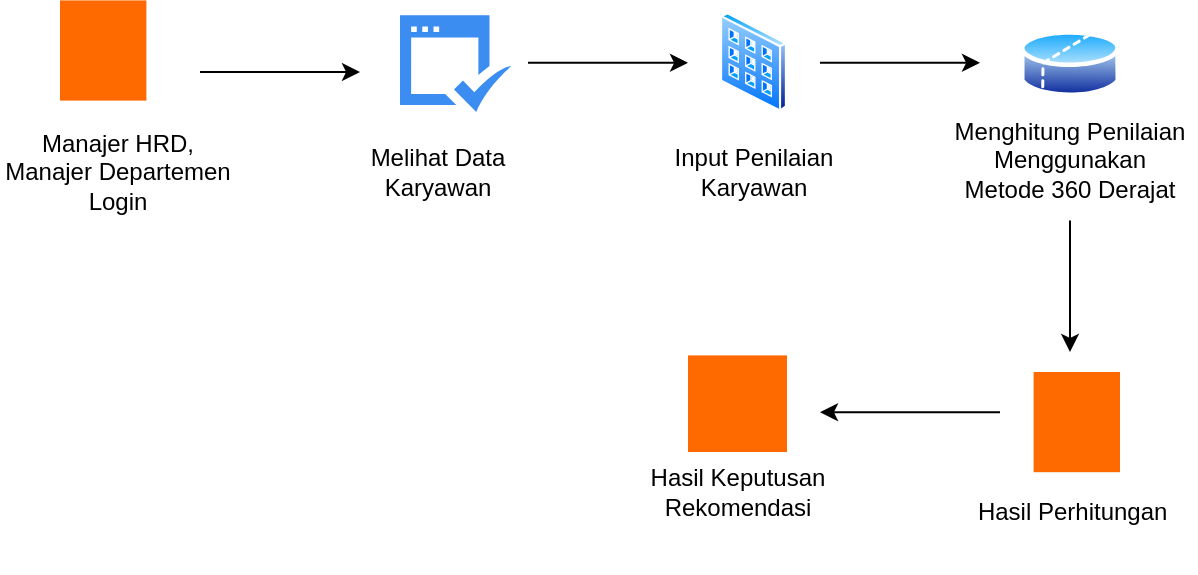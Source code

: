 <mxfile version="26.0.11" pages="3">
  <diagram name="Page-1" id="Uu1lJWFGdCu4FrrTtI8_">
    <mxGraphModel dx="866" dy="446" grid="1" gridSize="10" guides="1" tooltips="1" connect="1" arrows="1" fold="1" page="1" pageScale="1" pageWidth="2000" pageHeight="1200" math="0" shadow="0">
      <root>
        <mxCell id="0" />
        <mxCell id="1" parent="0" />
        <mxCell id="3cpxtdZbBjDz4STCKD8r-1" value="" style="points=[];aspect=fixed;html=1;align=center;shadow=0;dashed=0;fillColor=#FF6A00;strokeColor=none;shape=mxgraph.alibaba_cloud.user_feedback_02;" parent="1" vertex="1">
          <mxGeometry x="190" y="94.2" width="43.2" height="50.1" as="geometry" />
        </mxCell>
        <mxCell id="3cpxtdZbBjDz4STCKD8r-2" value="" style="image;aspect=fixed;perimeter=ellipsePerimeter;html=1;align=center;shadow=0;dashed=0;spacingTop=3;image=img/lib/active_directory/input_output_filter.svg;" parent="1" vertex="1">
          <mxGeometry x="520" y="100" width="33.5" height="50" as="geometry" />
        </mxCell>
        <mxCell id="3cpxtdZbBjDz4STCKD8r-3" value="" style="image;aspect=fixed;perimeter=ellipsePerimeter;html=1;align=center;shadow=0;dashed=0;spacingTop=3;image=img/lib/active_directory/database_partition_2.svg;" parent="1" vertex="1">
          <mxGeometry x="670" y="107.3" width="50" height="37" as="geometry" />
        </mxCell>
        <mxCell id="3cpxtdZbBjDz4STCKD8r-4" value="" style="sketch=0;html=1;aspect=fixed;strokeColor=none;shadow=0;fillColor=#3B8DF1;verticalAlign=top;labelPosition=center;verticalLabelPosition=bottom;shape=mxgraph.gcp2.check_available" parent="1" vertex="1">
          <mxGeometry x="360" y="101.6" width="55.64" height="48.4" as="geometry" />
        </mxCell>
        <mxCell id="3cpxtdZbBjDz4STCKD8r-5" value="&lt;font style=&quot;vertical-align: inherit;&quot;&gt;&lt;font style=&quot;vertical-align: inherit;&quot;&gt;&lt;font style=&quot;vertical-align: inherit;&quot;&gt;&lt;font style=&quot;vertical-align: inherit;&quot;&gt;Manajer HRD, Manajer Departemen Login&lt;/font&gt;&lt;/font&gt;&lt;/font&gt;&lt;/font&gt;" style="text;html=1;align=center;verticalAlign=middle;whiteSpace=wrap;rounded=0;" parent="1" vertex="1">
          <mxGeometry x="160" y="150" width="118.4" height="60" as="geometry" />
        </mxCell>
        <mxCell id="3cpxtdZbBjDz4STCKD8r-6" value="&lt;font style=&quot;vertical-align: inherit;&quot;&gt;&lt;font style=&quot;vertical-align: inherit;&quot;&gt;Melihat Data Karyawan&lt;/font&gt;&lt;/font&gt;" style="text;html=1;align=center;verticalAlign=middle;whiteSpace=wrap;rounded=0;" parent="1" vertex="1">
          <mxGeometry x="320" y="150" width="118.4" height="60" as="geometry" />
        </mxCell>
        <mxCell id="3cpxtdZbBjDz4STCKD8r-7" value="&lt;font style=&quot;vertical-align: inherit;&quot;&gt;&lt;font style=&quot;vertical-align: inherit;&quot;&gt;&lt;font style=&quot;vertical-align: inherit;&quot;&gt;&lt;font style=&quot;vertical-align: inherit;&quot;&gt;Input Penilaian Karyawan&lt;/font&gt;&lt;/font&gt;&lt;/font&gt;&lt;/font&gt;" style="text;html=1;align=center;verticalAlign=middle;whiteSpace=wrap;rounded=0;" parent="1" vertex="1">
          <mxGeometry x="477.55" y="150" width="118.4" height="60" as="geometry" />
        </mxCell>
        <mxCell id="3cpxtdZbBjDz4STCKD8r-8" value="&lt;font style=&quot;vertical-align: inherit;&quot;&gt;&lt;font style=&quot;vertical-align: inherit;&quot;&gt;&lt;font style=&quot;vertical-align: inherit;&quot;&gt;&lt;font style=&quot;vertical-align: inherit;&quot;&gt;Menghitung Penilaian Menggunakan Metode 360 Derajat&lt;/font&gt;&lt;/font&gt;&lt;/font&gt;&lt;/font&gt;" style="text;html=1;align=center;verticalAlign=middle;whiteSpace=wrap;rounded=0;" parent="1" vertex="1">
          <mxGeometry x="635.8" y="144.3" width="118.4" height="60" as="geometry" />
        </mxCell>
        <mxCell id="3cpxtdZbBjDz4STCKD8r-9" value="" style="points=[];aspect=fixed;html=1;align=center;shadow=0;dashed=0;fillColor=#FF6A00;strokeColor=none;shape=mxgraph.alibaba_cloud.holowatcher;" parent="1" vertex="1">
          <mxGeometry x="676.8" y="280" width="43.2" height="50.1" as="geometry" />
        </mxCell>
        <mxCell id="3cpxtdZbBjDz4STCKD8r-10" value="&lt;font style=&quot;vertical-align: inherit;&quot;&gt;&lt;font style=&quot;vertical-align: inherit;&quot;&gt;&lt;font style=&quot;vertical-align: inherit;&quot;&gt;&lt;font style=&quot;vertical-align: inherit;&quot;&gt;Hasil Perhitungan&amp;nbsp;&lt;/font&gt;&lt;/font&gt;&lt;/font&gt;&lt;/font&gt;" style="text;html=1;align=center;verticalAlign=middle;whiteSpace=wrap;rounded=0;" parent="1" vertex="1">
          <mxGeometry x="639.2" y="320" width="118.4" height="60" as="geometry" />
        </mxCell>
        <mxCell id="3cpxtdZbBjDz4STCKD8r-11" value="" style="points=[];aspect=fixed;html=1;align=center;shadow=0;dashed=0;fillColor=#FF6A00;strokeColor=none;shape=mxgraph.alibaba_cloud.re_recommendation_engine;" parent="1" vertex="1">
          <mxGeometry x="504" y="271.7" width="49.5" height="48.3" as="geometry" />
        </mxCell>
        <mxCell id="3cpxtdZbBjDz4STCKD8r-12" value="Hasil Keputusan Rekomendasi" style="text;html=1;align=center;verticalAlign=middle;whiteSpace=wrap;rounded=0;" parent="1" vertex="1">
          <mxGeometry x="469.55" y="310" width="118.4" height="60" as="geometry" />
        </mxCell>
        <mxCell id="3cpxtdZbBjDz4STCKD8r-13" value="" style="endArrow=classic;html=1;rounded=0;" parent="1" edge="1">
          <mxGeometry width="50" height="50" relative="1" as="geometry">
            <mxPoint x="260" y="130" as="sourcePoint" />
            <mxPoint x="340" y="130" as="targetPoint" />
          </mxGeometry>
        </mxCell>
        <mxCell id="3cpxtdZbBjDz4STCKD8r-14" value="" style="endArrow=classic;html=1;rounded=0;" parent="1" edge="1">
          <mxGeometry width="50" height="50" relative="1" as="geometry">
            <mxPoint x="424" y="125.42" as="sourcePoint" />
            <mxPoint x="504" y="125.42" as="targetPoint" />
          </mxGeometry>
        </mxCell>
        <mxCell id="3cpxtdZbBjDz4STCKD8r-15" value="" style="endArrow=classic;html=1;rounded=0;" parent="1" edge="1">
          <mxGeometry width="50" height="50" relative="1" as="geometry">
            <mxPoint x="570" y="125.42" as="sourcePoint" />
            <mxPoint x="650" y="125.42" as="targetPoint" />
          </mxGeometry>
        </mxCell>
        <mxCell id="3cpxtdZbBjDz4STCKD8r-16" value="" style="endArrow=classic;html=1;rounded=0;exitX=0.5;exitY=1;exitDx=0;exitDy=0;" parent="1" source="3cpxtdZbBjDz4STCKD8r-8" edge="1">
          <mxGeometry width="50" height="50" relative="1" as="geometry">
            <mxPoint x="580" y="135.42" as="sourcePoint" />
            <mxPoint x="695" y="270" as="targetPoint" />
          </mxGeometry>
        </mxCell>
        <mxCell id="3cpxtdZbBjDz4STCKD8r-17" value="" style="endArrow=classic;html=1;rounded=0;" parent="1" edge="1">
          <mxGeometry width="50" height="50" relative="1" as="geometry">
            <mxPoint x="660" y="300.1" as="sourcePoint" />
            <mxPoint x="570" y="300.1" as="targetPoint" />
          </mxGeometry>
        </mxCell>
      </root>
    </mxGraphModel>
  </diagram>
  <diagram id="Iz-2D0n_zTw75G65_rTt" name="Page-3">
    <mxGraphModel dx="1935" dy="794" grid="0" gridSize="10" guides="1" tooltips="1" connect="1" arrows="1" fold="1" page="1" pageScale="1" pageWidth="2000" pageHeight="1200" math="0" shadow="0">
      <root>
        <mxCell id="0" />
        <mxCell id="1" parent="0" />
        <mxCell id="S-CpYKMOn7RMrJlIGb2K-1" value="" style="points=[];aspect=fixed;html=1;align=center;shadow=0;dashed=0;fillColor=#FF6A00;strokeColor=none;shape=mxgraph.alibaba_cloud.user_feedback_02;" parent="1" vertex="1">
          <mxGeometry x="19" y="96" width="43.2" height="50.1" as="geometry" />
        </mxCell>
        <mxCell id="S-CpYKMOn7RMrJlIGb2K-3" value="" style="points=[];aspect=fixed;html=1;align=center;shadow=0;dashed=0;fillColor=#FF6A00;strokeColor=none;shape=mxgraph.alibaba_cloud.user_feedback_02;" parent="1" vertex="1">
          <mxGeometry x="19" y="177" width="43.2" height="50.1" as="geometry" />
        </mxCell>
        <mxCell id="S-CpYKMOn7RMrJlIGb2K-5" value="" style="points=[];aspect=fixed;html=1;align=center;shadow=0;dashed=0;fillColor=#FF6A00;strokeColor=none;shape=mxgraph.alibaba_cloud.user_feedback_02;" parent="1" vertex="1">
          <mxGeometry x="19" y="353" width="43.2" height="50.1" as="geometry" />
        </mxCell>
        <mxCell id="S-CpYKMOn7RMrJlIGb2K-6" value="" style="image;aspect=fixed;perimeter=ellipsePerimeter;html=1;align=center;shadow=0;dashed=0;spacingTop=3;image=img/lib/active_directory/input_output_filter.svg;" parent="1" vertex="1">
          <mxGeometry x="201" y="99" width="38.86" height="58" as="geometry" />
        </mxCell>
        <mxCell id="S-CpYKMOn7RMrJlIGb2K-7" value="" style="endArrow=classic;html=1;rounded=0;" parent="1" edge="1">
          <mxGeometry width="50" height="50" relative="1" as="geometry">
            <mxPoint x="72" y="128" as="sourcePoint" />
            <mxPoint x="178" y="129" as="targetPoint" />
          </mxGeometry>
        </mxCell>
        <mxCell id="S-CpYKMOn7RMrJlIGb2K-8" value="" style="endArrow=classic;html=1;rounded=0;" parent="1" edge="1">
          <mxGeometry width="50" height="50" relative="1" as="geometry">
            <mxPoint x="68" y="215" as="sourcePoint" />
            <mxPoint x="179" y="215" as="targetPoint" />
          </mxGeometry>
        </mxCell>
        <mxCell id="0fUD5n-jKt4b76V51qQT-1" value="" style="html=1;verticalLabelPosition=bottom;align=center;labelBackgroundColor=#ffffff;verticalAlign=top;strokeWidth=2;strokeColor=#0080F0;shadow=0;dashed=0;shape=mxgraph.ios7.icons.data;" parent="1" vertex="1">
          <mxGeometry x="349" y="110" width="73" height="90" as="geometry" />
        </mxCell>
        <mxCell id="0fUD5n-jKt4b76V51qQT-6" value="" style="endArrow=classic;html=1;rounded=0;" parent="1" edge="1">
          <mxGeometry width="50" height="50" relative="1" as="geometry">
            <mxPoint x="436" y="163" as="sourcePoint" />
            <mxPoint x="499" y="161" as="targetPoint" />
          </mxGeometry>
        </mxCell>
        <mxCell id="aZFe1erlTcbxk9i0tUA4-1" value="" style="shape=table;startSize=0;container=1;collapsible=0;childLayout=tableLayout;fontSize=16;" parent="1" vertex="1">
          <mxGeometry x="515" y="124.65" width="97" height="68.9" as="geometry" />
        </mxCell>
        <mxCell id="aZFe1erlTcbxk9i0tUA4-2" value="" style="shape=tableRow;horizontal=0;startSize=0;swimlaneHead=0;swimlaneBody=0;strokeColor=inherit;top=0;left=0;bottom=0;right=0;collapsible=0;dropTarget=0;fillColor=none;points=[[0,0.5],[1,0.5]];portConstraint=eastwest;fontSize=16;" parent="aZFe1erlTcbxk9i0tUA4-1" vertex="1">
          <mxGeometry width="97" height="22" as="geometry" />
        </mxCell>
        <mxCell id="aZFe1erlTcbxk9i0tUA4-3" value="" style="shape=partialRectangle;html=1;whiteSpace=wrap;connectable=0;strokeColor=inherit;overflow=hidden;fillColor=none;top=0;left=0;bottom=0;right=0;pointerEvents=1;fontSize=16;" parent="aZFe1erlTcbxk9i0tUA4-2" vertex="1">
          <mxGeometry width="32" height="22" as="geometry">
            <mxRectangle width="32" height="22" as="alternateBounds" />
          </mxGeometry>
        </mxCell>
        <mxCell id="aZFe1erlTcbxk9i0tUA4-4" value="" style="shape=partialRectangle;html=1;whiteSpace=wrap;connectable=0;strokeColor=inherit;overflow=hidden;fillColor=none;top=0;left=0;bottom=0;right=0;pointerEvents=1;fontSize=16;" parent="aZFe1erlTcbxk9i0tUA4-2" vertex="1">
          <mxGeometry x="32" width="33" height="22" as="geometry">
            <mxRectangle width="33" height="22" as="alternateBounds" />
          </mxGeometry>
        </mxCell>
        <mxCell id="aZFe1erlTcbxk9i0tUA4-5" value="" style="shape=partialRectangle;html=1;whiteSpace=wrap;connectable=0;strokeColor=inherit;overflow=hidden;fillColor=none;top=0;left=0;bottom=0;right=0;pointerEvents=1;fontSize=16;" parent="aZFe1erlTcbxk9i0tUA4-2" vertex="1">
          <mxGeometry x="65" width="32" height="22" as="geometry">
            <mxRectangle width="32" height="22" as="alternateBounds" />
          </mxGeometry>
        </mxCell>
        <mxCell id="aZFe1erlTcbxk9i0tUA4-6" value="" style="shape=tableRow;horizontal=0;startSize=0;swimlaneHead=0;swimlaneBody=0;strokeColor=inherit;top=0;left=0;bottom=0;right=0;collapsible=0;dropTarget=0;fillColor=none;points=[[0,0.5],[1,0.5]];portConstraint=eastwest;fontSize=16;" parent="aZFe1erlTcbxk9i0tUA4-1" vertex="1">
          <mxGeometry y="22" width="97" height="24" as="geometry" />
        </mxCell>
        <mxCell id="aZFe1erlTcbxk9i0tUA4-7" value="" style="shape=partialRectangle;html=1;whiteSpace=wrap;connectable=0;strokeColor=inherit;overflow=hidden;fillColor=none;top=0;left=0;bottom=0;right=0;pointerEvents=1;fontSize=16;" parent="aZFe1erlTcbxk9i0tUA4-6" vertex="1">
          <mxGeometry width="32" height="24" as="geometry">
            <mxRectangle width="32" height="24" as="alternateBounds" />
          </mxGeometry>
        </mxCell>
        <mxCell id="aZFe1erlTcbxk9i0tUA4-8" value="" style="shape=partialRectangle;html=1;whiteSpace=wrap;connectable=0;strokeColor=inherit;overflow=hidden;fillColor=none;top=0;left=0;bottom=0;right=0;pointerEvents=1;fontSize=16;" parent="aZFe1erlTcbxk9i0tUA4-6" vertex="1">
          <mxGeometry x="32" width="33" height="24" as="geometry">
            <mxRectangle width="33" height="24" as="alternateBounds" />
          </mxGeometry>
        </mxCell>
        <mxCell id="aZFe1erlTcbxk9i0tUA4-9" value="" style="shape=partialRectangle;html=1;whiteSpace=wrap;connectable=0;strokeColor=inherit;overflow=hidden;fillColor=none;top=0;left=0;bottom=0;right=0;pointerEvents=1;fontSize=16;" parent="aZFe1erlTcbxk9i0tUA4-6" vertex="1">
          <mxGeometry x="65" width="32" height="24" as="geometry">
            <mxRectangle width="32" height="24" as="alternateBounds" />
          </mxGeometry>
        </mxCell>
        <mxCell id="aZFe1erlTcbxk9i0tUA4-10" value="" style="shape=tableRow;horizontal=0;startSize=0;swimlaneHead=0;swimlaneBody=0;strokeColor=inherit;top=0;left=0;bottom=0;right=0;collapsible=0;dropTarget=0;fillColor=none;points=[[0,0.5],[1,0.5]];portConstraint=eastwest;fontSize=16;" parent="aZFe1erlTcbxk9i0tUA4-1" vertex="1">
          <mxGeometry y="46" width="97" height="23" as="geometry" />
        </mxCell>
        <mxCell id="aZFe1erlTcbxk9i0tUA4-11" value="" style="shape=partialRectangle;html=1;whiteSpace=wrap;connectable=0;strokeColor=inherit;overflow=hidden;fillColor=none;top=0;left=0;bottom=0;right=0;pointerEvents=1;fontSize=16;" parent="aZFe1erlTcbxk9i0tUA4-10" vertex="1">
          <mxGeometry width="32" height="23" as="geometry">
            <mxRectangle width="32" height="23" as="alternateBounds" />
          </mxGeometry>
        </mxCell>
        <mxCell id="aZFe1erlTcbxk9i0tUA4-12" value="" style="shape=partialRectangle;html=1;whiteSpace=wrap;connectable=0;strokeColor=inherit;overflow=hidden;fillColor=none;top=0;left=0;bottom=0;right=0;pointerEvents=1;fontSize=16;" parent="aZFe1erlTcbxk9i0tUA4-10" vertex="1">
          <mxGeometry x="32" width="33" height="23" as="geometry">
            <mxRectangle width="33" height="23" as="alternateBounds" />
          </mxGeometry>
        </mxCell>
        <mxCell id="aZFe1erlTcbxk9i0tUA4-13" value="" style="shape=partialRectangle;html=1;whiteSpace=wrap;connectable=0;strokeColor=inherit;overflow=hidden;fillColor=none;top=0;left=0;bottom=0;right=0;pointerEvents=1;fontSize=16;" parent="aZFe1erlTcbxk9i0tUA4-10" vertex="1">
          <mxGeometry x="65" width="32" height="23" as="geometry">
            <mxRectangle width="32" height="23" as="alternateBounds" />
          </mxGeometry>
        </mxCell>
        <mxCell id="aZFe1erlTcbxk9i0tUA4-45" value="" style="endArrow=classic;html=1;rounded=0;" parent="1" edge="1">
          <mxGeometry width="50" height="50" relative="1" as="geometry">
            <mxPoint x="569" y="390" as="sourcePoint" />
            <mxPoint x="569" y="444" as="targetPoint" />
          </mxGeometry>
        </mxCell>
        <mxCell id="BCRfEe_XD94ZuMMgjJ1K-1" value="" style="image;aspect=fixed;perimeter=ellipsePerimeter;html=1;align=center;shadow=0;dashed=0;spacingTop=3;image=img/lib/active_directory/database_partition_2.svg;" parent="1" vertex="1">
          <mxGeometry x="523.2" y="451.5" width="84.44" height="62.5" as="geometry" />
        </mxCell>
        <mxCell id="BCRfEe_XD94ZuMMgjJ1K-2" value="" style="endArrow=classic;html=1;rounded=0;" parent="1" edge="1">
          <mxGeometry width="50" height="50" relative="1" as="geometry">
            <mxPoint x="515" y="490.05" as="sourcePoint" />
            <mxPoint x="447" y="490" as="targetPoint" />
          </mxGeometry>
        </mxCell>
        <mxCell id="qLZjovxn7f7ZNO57QpTs-1" value="" style="points=[];aspect=fixed;html=1;align=center;shadow=0;dashed=0;fillColor=#FF6A00;strokeColor=none;shape=mxgraph.alibaba_cloud.holowatcher;" parent="1" vertex="1">
          <mxGeometry x="370.93" y="451.5" width="59.07" height="68.5" as="geometry" />
        </mxCell>
        <mxCell id="6dAR5A9wxWE7vppgJk3y-1" value="" style="points=[];aspect=fixed;html=1;align=center;shadow=0;dashed=0;fillColor=#FF6A00;strokeColor=none;shape=mxgraph.alibaba_cloud.re_recommendation_engine;" parent="1" vertex="1">
          <mxGeometry x="205.76" y="456.72" width="56.24" height="54.88" as="geometry" />
        </mxCell>
        <mxCell id="6dAR5A9wxWE7vppgJk3y-3" value="" style="endArrow=classic;html=1;rounded=0;" parent="1" edge="1">
          <mxGeometry width="50" height="50" relative="1" as="geometry">
            <mxPoint x="353.5" y="489" as="sourcePoint" />
            <mxPoint x="281" y="489" as="targetPoint" />
          </mxGeometry>
        </mxCell>
        <mxCell id="Slew2clZsANK9EQ4Egtf-1" value="Manager Departemen&lt;span style=&quot;color: rgba(0, 0, 0, 0); font-family: monospace; font-size: 0px; text-align: start;&quot;&gt;%3CmxGraphModel%3E%3Croot%3E%3CmxCell%20id%3D%220%22%2F%3E%3CmxCell%20id%3D%221%22%20parent%3D%220%22%2F%3E%3CmxCell%20id%3D%222%22%20value%3D%22Manager%20Pusat%22%20style%3D%22text%3Bhtml%3D1%3Balign%3Dcenter%3BverticalAlign%3Dmiddle%3Bresizable%3D0%3Bpoints%3D%5B%5D%3Bautosize%3D1%3BstrokeColor%3Dnone%3BfillColor%3Dnone%3B%22%20vertex%3D%221%22%20parent%3D%221%22%3E%3CmxGeometry%20x%3D%22-4.9%22%20y%3D%22183.1%22%20width%3D%2299%22%20height%3D%2226%22%20as%3D%22geometry%22%2F%3E%3C%2FmxCell%3E%3C%2Froot%3E%3C%2FmxGraphModel%3E&lt;/span&gt;" style="text;html=1;align=center;verticalAlign=middle;resizable=0;points=[];autosize=1;strokeColor=none;fillColor=none;" parent="1" vertex="1">
          <mxGeometry x="6" y="149" width="135" height="26" as="geometry" />
        </mxCell>
        <mxCell id="Slew2clZsANK9EQ4Egtf-2" value="Rekan Kerja" style="text;html=1;align=center;verticalAlign=middle;resizable=0;points=[];autosize=1;strokeColor=none;fillColor=none;" parent="1" vertex="1">
          <mxGeometry x="9" y="227.1" width="84" height="26" as="geometry" />
        </mxCell>
        <mxCell id="Slew2clZsANK9EQ4Egtf-3" value="1" style="text;html=1;align=center;verticalAlign=middle;whiteSpace=wrap;rounded=0;" parent="1" vertex="1">
          <mxGeometry x="110" y="105" width="60" height="30" as="geometry" />
        </mxCell>
        <mxCell id="Slew2clZsANK9EQ4Egtf-4" value="2" style="text;html=1;align=center;verticalAlign=middle;whiteSpace=wrap;rounded=0;" parent="1" vertex="1">
          <mxGeometry x="279" y="125" width="60" height="30" as="geometry" />
        </mxCell>
        <mxCell id="Slew2clZsANK9EQ4Egtf-5" value="3&lt;span style=&quot;color: rgba(0, 0, 0, 0); font-family: monospace; font-size: 0px; text-align: start; text-wrap-mode: nowrap;&quot;&gt;%3CmxGraphModel%3E%3Croot%3E%3CmxCell%20id%3D%220%22%2F%3E%3CmxCell%20id%3D%221%22%20parent%3D%220%22%2F%3E%3CmxCell%20id%3D%222%22%20value%3D%222%22%20style%3D%22text%3Bhtml%3D1%3Balign%3Dcenter%3BverticalAlign%3Dmiddle%3BwhiteSpace%3Dwrap%3Brounded%3D0%3B%22%20vertex%3D%221%22%20parent%3D%221%22%3E%3CmxGeometry%20x%3D%22196%22%20y%3D%22187.05%22%20width%3D%2260%22%20height%3D%2230%22%20as%3D%22geometry%22%2F%3E%3C%2FmxCell%3E%3C%2Froot%3E%3C%2FmxGraphModel%3E&lt;/span&gt;" style="text;html=1;align=center;verticalAlign=middle;whiteSpace=wrap;rounded=0;" parent="1" vertex="1">
          <mxGeometry x="102" y="190" width="60" height="30" as="geometry" />
        </mxCell>
        <mxCell id="Slew2clZsANK9EQ4Egtf-8" value="Manager HRD Pusat&lt;span style=&quot;color: rgba(0, 0, 0, 0); font-family: monospace; font-size: 0px; text-align: start;&quot;&gt;%3CmxGraphModel%3E%3Croot%3E%3CmxCell%20id%3D%220%22%2F%3E%3CmxCell%20id%3D%221%22%20parent%3D%220%22%2F%3E%3CmxCell%20id%3D%222%22%20value%3D%22Manager%20Pusat%22%20style%3D%22text%3Bhtml%3D1%3Balign%3Dcenter%3BverticalAlign%3Dmiddle%3Bresizable%3D0%3Bpoints%3D%5B%5D%3Bautosize%3D1%3BstrokeColor%3Dnone%3BfillColor%3Dnone%3B%22%20vertex%3D%221%22%20parent%3D%221%22%3E%3CmxGeometry%20x%3D%22-4.9%22%20y%3D%22183.1%22%20width%3D%2299%22%20height%3D%2226%22%20as%3D%22geometry%22%2F%3E%3C%2FmxCell%3E%3C%2Froot%3E%3C%2FmxGraphModel%3E&lt;/span&gt;" style="text;html=1;align=center;verticalAlign=middle;resizable=0;points=[];autosize=1;strokeColor=none;fillColor=none;" parent="1" vertex="1">
          <mxGeometry x="6" y="407" width="129" height="26" as="geometry" />
        </mxCell>
        <mxCell id="Slew2clZsANK9EQ4Egtf-9" value="5" style="text;html=1;align=center;verticalAlign=middle;whiteSpace=wrap;rounded=0;" parent="1" vertex="1">
          <mxGeometry x="283" y="216" width="60" height="30" as="geometry" />
        </mxCell>
        <mxCell id="Slew2clZsANK9EQ4Egtf-11" value="7" style="text;html=1;align=center;verticalAlign=middle;whiteSpace=wrap;rounded=0;" parent="1" vertex="1">
          <mxGeometry x="439" y="135" width="60" height="30" as="geometry" />
        </mxCell>
        <mxCell id="Slew2clZsANK9EQ4Egtf-13" value="9" style="text;html=1;align=center;verticalAlign=middle;whiteSpace=wrap;rounded=0;" parent="1" vertex="1">
          <mxGeometry x="563" y="403" width="60" height="30" as="geometry" />
        </mxCell>
        <mxCell id="Slew2clZsANK9EQ4Egtf-14" value="8" style="text;html=1;align=center;verticalAlign=middle;whiteSpace=wrap;rounded=0;" parent="1" vertex="1">
          <mxGeometry x="555" y="238" width="60" height="30" as="geometry" />
        </mxCell>
        <mxCell id="AVaCheMiIyMWKzcwpuLW-1" value="Database" style="text;html=1;align=center;verticalAlign=middle;resizable=0;points=[];autosize=1;strokeColor=none;fillColor=none;" parent="1" vertex="1">
          <mxGeometry x="351" y="201.1" width="69" height="26" as="geometry" />
        </mxCell>
        <mxCell id="OFTeJeA2bbYsX1G6yCBK-1" value="Tabel Detail Penilaian&amp;nbsp;" style="text;html=1;align=center;verticalAlign=middle;resizable=0;points=[];autosize=1;strokeColor=none;fillColor=none;" parent="1" vertex="1">
          <mxGeometry x="499" y="197" width="137" height="26" as="geometry" />
        </mxCell>
        <mxCell id="OFTeJeA2bbYsX1G6yCBK-2" value="Proses Perhitungan menggunakan&lt;div&gt;metode 360 derajat&amp;nbsp;&lt;/div&gt;" style="text;html=1;align=center;verticalAlign=middle;resizable=0;points=[];autosize=1;strokeColor=none;fillColor=none;" parent="1" vertex="1">
          <mxGeometry x="469.0" y="511.6" width="203" height="41" as="geometry" />
        </mxCell>
        <mxCell id="OFTeJeA2bbYsX1G6yCBK-3" value="Hasil Perhitungan" style="text;html=1;align=center;verticalAlign=middle;resizable=0;points=[];autosize=1;strokeColor=none;fillColor=none;" parent="1" vertex="1">
          <mxGeometry x="339" y="526.6" width="113" height="26" as="geometry" />
        </mxCell>
        <mxCell id="weTbRTktKodDU_hbw5xY-1" value="Hasil Keputusan Rekomendasi" style="text;html=1;align=center;verticalAlign=middle;whiteSpace=wrap;rounded=0;" parent="1" vertex="1">
          <mxGeometry x="177.48" y="514" width="118.4" height="60" as="geometry" />
        </mxCell>
        <mxCell id="xNkSrVEcrO3FS5SK4wBo-1" value="" style="shape=image;html=1;verticalAlign=top;verticalLabelPosition=bottom;labelBackgroundColor=#ffffff;imageAspect=0;aspect=fixed;image=https://cdn3.iconfinder.com/data/icons/modern-electronic-outline/64/Electronic__5-kalkulator-128.png" parent="1" vertex="1">
          <mxGeometry x="530.5" y="279" width="74" height="74" as="geometry" />
        </mxCell>
        <mxCell id="xNkSrVEcrO3FS5SK4wBo-3" value="" style="endArrow=classic;html=1;rounded=0;" parent="1" edge="1">
          <mxGeometry width="50" height="50" relative="1" as="geometry">
            <mxPoint x="567.05" y="223" as="sourcePoint" />
            <mxPoint x="567.05" y="277" as="targetPoint" />
          </mxGeometry>
        </mxCell>
        <mxCell id="xNkSrVEcrO3FS5SK4wBo-4" value="10" style="text;html=1;align=center;verticalAlign=middle;whiteSpace=wrap;rounded=0;" parent="1" vertex="1">
          <mxGeometry x="455" y="456.72" width="60" height="30" as="geometry" />
        </mxCell>
        <mxCell id="xNkSrVEcrO3FS5SK4wBo-5" value="Menentukan bobot nilai dari&amp;nbsp;&lt;div&gt;setiap penilai dan kriteria&lt;/div&gt;" style="text;html=1;align=center;verticalAlign=middle;resizable=0;points=[];autosize=1;strokeColor=none;fillColor=none;" parent="1" vertex="1">
          <mxGeometry x="488.54" y="349" width="169" height="41" as="geometry" />
        </mxCell>
        <mxCell id="6eOdEdZkAjJGejrZnt_s-8" value="" style="image;aspect=fixed;perimeter=ellipsePerimeter;html=1;align=center;shadow=0;dashed=0;spacingTop=3;image=img/lib/active_directory/input_output_filter.svg;" vertex="1" parent="1">
          <mxGeometry x="198" y="188" width="38.86" height="58" as="geometry" />
        </mxCell>
        <mxCell id="6eOdEdZkAjJGejrZnt_s-9" value="Mengisi form penilaian&amp;nbsp;" style="text;html=1;align=center;verticalAlign=middle;resizable=0;points=[];autosize=1;strokeColor=none;fillColor=none;" vertex="1" parent="1">
          <mxGeometry x="138" y="242" width="141" height="26" as="geometry" />
        </mxCell>
        <mxCell id="6eOdEdZkAjJGejrZnt_s-10" value="Mengisi form penilaian&amp;nbsp;" style="text;html=1;align=center;verticalAlign=middle;resizable=0;points=[];autosize=1;strokeColor=none;fillColor=none;" vertex="1" parent="1">
          <mxGeometry x="154.88" y="146.1" width="141" height="26" as="geometry" />
        </mxCell>
        <mxCell id="6eOdEdZkAjJGejrZnt_s-11" value="" style="endArrow=classic;html=1;rounded=0;" edge="1" parent="1">
          <mxGeometry width="50" height="50" relative="1" as="geometry">
            <mxPoint x="245" y="216.87" as="sourcePoint" />
            <mxPoint x="331" y="181" as="targetPoint" />
          </mxGeometry>
        </mxCell>
        <mxCell id="6eOdEdZkAjJGejrZnt_s-12" value="" style="endArrow=classic;html=1;rounded=0;" edge="1" parent="1">
          <mxGeometry width="50" height="50" relative="1" as="geometry">
            <mxPoint x="246" y="127.5" as="sourcePoint" />
            <mxPoint x="328" y="159" as="targetPoint" />
          </mxGeometry>
        </mxCell>
        <mxCell id="6eOdEdZkAjJGejrZnt_s-13" value="4" style="text;html=1;align=center;verticalAlign=middle;whiteSpace=wrap;rounded=0;" vertex="1" parent="1">
          <mxGeometry x="253" y="175" width="60" height="30" as="geometry" />
        </mxCell>
        <mxCell id="6eOdEdZkAjJGejrZnt_s-14" value="" style="endArrow=classic;html=1;rounded=0;exitX=-0.027;exitY=0.947;exitDx=0;exitDy=0;exitPerimeter=0;" edge="1" parent="1" source="AVaCheMiIyMWKzcwpuLW-1">
          <mxGeometry width="50" height="50" relative="1" as="geometry">
            <mxPoint x="262.43" y="262" as="sourcePoint" />
            <mxPoint x="262" y="285" as="targetPoint" />
          </mxGeometry>
        </mxCell>
        <mxCell id="6eOdEdZkAjJGejrZnt_s-15" value="" style="shape=table;startSize=0;container=1;collapsible=0;childLayout=tableLayout;fontSize=16;" vertex="1" parent="1">
          <mxGeometry x="170.38" y="292" width="91.62" height="57" as="geometry" />
        </mxCell>
        <mxCell id="6eOdEdZkAjJGejrZnt_s-16" value="" style="shape=tableRow;horizontal=0;startSize=0;swimlaneHead=0;swimlaneBody=0;strokeColor=inherit;top=0;left=0;bottom=0;right=0;collapsible=0;dropTarget=0;fillColor=none;points=[[0,0.5],[1,0.5]];portConstraint=eastwest;fontSize=16;" vertex="1" parent="6eOdEdZkAjJGejrZnt_s-15">
          <mxGeometry width="91.62" height="19" as="geometry" />
        </mxCell>
        <mxCell id="6eOdEdZkAjJGejrZnt_s-17" value="" style="shape=partialRectangle;html=1;whiteSpace=wrap;connectable=0;strokeColor=inherit;overflow=hidden;fillColor=none;top=0;left=0;bottom=0;right=0;pointerEvents=1;fontSize=16;" vertex="1" parent="6eOdEdZkAjJGejrZnt_s-16">
          <mxGeometry width="30" height="19" as="geometry">
            <mxRectangle width="30" height="19" as="alternateBounds" />
          </mxGeometry>
        </mxCell>
        <mxCell id="6eOdEdZkAjJGejrZnt_s-18" value="" style="shape=partialRectangle;html=1;whiteSpace=wrap;connectable=0;strokeColor=inherit;overflow=hidden;fillColor=none;top=0;left=0;bottom=0;right=0;pointerEvents=1;fontSize=16;" vertex="1" parent="6eOdEdZkAjJGejrZnt_s-16">
          <mxGeometry x="30" width="32" height="19" as="geometry">
            <mxRectangle width="32" height="19" as="alternateBounds" />
          </mxGeometry>
        </mxCell>
        <mxCell id="6eOdEdZkAjJGejrZnt_s-19" value="" style="shape=partialRectangle;html=1;whiteSpace=wrap;connectable=0;strokeColor=inherit;overflow=hidden;fillColor=none;top=0;left=0;bottom=0;right=0;pointerEvents=1;fontSize=16;" vertex="1" parent="6eOdEdZkAjJGejrZnt_s-16">
          <mxGeometry x="62" width="30" height="19" as="geometry">
            <mxRectangle width="30" height="19" as="alternateBounds" />
          </mxGeometry>
        </mxCell>
        <mxCell id="6eOdEdZkAjJGejrZnt_s-20" value="" style="shape=tableRow;horizontal=0;startSize=0;swimlaneHead=0;swimlaneBody=0;strokeColor=inherit;top=0;left=0;bottom=0;right=0;collapsible=0;dropTarget=0;fillColor=none;points=[[0,0.5],[1,0.5]];portConstraint=eastwest;fontSize=16;" vertex="1" parent="6eOdEdZkAjJGejrZnt_s-15">
          <mxGeometry y="19" width="91.62" height="19" as="geometry" />
        </mxCell>
        <mxCell id="6eOdEdZkAjJGejrZnt_s-21" value="" style="shape=partialRectangle;html=1;whiteSpace=wrap;connectable=0;strokeColor=inherit;overflow=hidden;fillColor=none;top=0;left=0;bottom=0;right=0;pointerEvents=1;fontSize=16;" vertex="1" parent="6eOdEdZkAjJGejrZnt_s-20">
          <mxGeometry width="30" height="19" as="geometry">
            <mxRectangle width="30" height="19" as="alternateBounds" />
          </mxGeometry>
        </mxCell>
        <mxCell id="6eOdEdZkAjJGejrZnt_s-22" value="" style="shape=partialRectangle;html=1;whiteSpace=wrap;connectable=0;strokeColor=inherit;overflow=hidden;fillColor=none;top=0;left=0;bottom=0;right=0;pointerEvents=1;fontSize=16;" vertex="1" parent="6eOdEdZkAjJGejrZnt_s-20">
          <mxGeometry x="30" width="32" height="19" as="geometry">
            <mxRectangle width="32" height="19" as="alternateBounds" />
          </mxGeometry>
        </mxCell>
        <mxCell id="6eOdEdZkAjJGejrZnt_s-23" value="" style="shape=partialRectangle;html=1;whiteSpace=wrap;connectable=0;strokeColor=inherit;overflow=hidden;fillColor=none;top=0;left=0;bottom=0;right=0;pointerEvents=1;fontSize=16;" vertex="1" parent="6eOdEdZkAjJGejrZnt_s-20">
          <mxGeometry x="62" width="30" height="19" as="geometry">
            <mxRectangle width="30" height="19" as="alternateBounds" />
          </mxGeometry>
        </mxCell>
        <mxCell id="6eOdEdZkAjJGejrZnt_s-24" value="" style="shape=tableRow;horizontal=0;startSize=0;swimlaneHead=0;swimlaneBody=0;strokeColor=inherit;top=0;left=0;bottom=0;right=0;collapsible=0;dropTarget=0;fillColor=none;points=[[0,0.5],[1,0.5]];portConstraint=eastwest;fontSize=16;" vertex="1" parent="6eOdEdZkAjJGejrZnt_s-15">
          <mxGeometry y="38" width="91.62" height="19" as="geometry" />
        </mxCell>
        <mxCell id="6eOdEdZkAjJGejrZnt_s-25" value="" style="shape=partialRectangle;html=1;whiteSpace=wrap;connectable=0;strokeColor=inherit;overflow=hidden;fillColor=none;top=0;left=0;bottom=0;right=0;pointerEvents=1;fontSize=16;" vertex="1" parent="6eOdEdZkAjJGejrZnt_s-24">
          <mxGeometry width="30" height="19" as="geometry">
            <mxRectangle width="30" height="19" as="alternateBounds" />
          </mxGeometry>
        </mxCell>
        <mxCell id="6eOdEdZkAjJGejrZnt_s-26" value="" style="shape=partialRectangle;html=1;whiteSpace=wrap;connectable=0;strokeColor=inherit;overflow=hidden;fillColor=none;top=0;left=0;bottom=0;right=0;pointerEvents=1;fontSize=16;" vertex="1" parent="6eOdEdZkAjJGejrZnt_s-24">
          <mxGeometry x="30" width="32" height="19" as="geometry">
            <mxRectangle width="32" height="19" as="alternateBounds" />
          </mxGeometry>
        </mxCell>
        <mxCell id="6eOdEdZkAjJGejrZnt_s-27" value="" style="shape=partialRectangle;html=1;whiteSpace=wrap;connectable=0;strokeColor=inherit;overflow=hidden;fillColor=none;top=0;left=0;bottom=0;right=0;pointerEvents=1;fontSize=16;" vertex="1" parent="6eOdEdZkAjJGejrZnt_s-24">
          <mxGeometry x="62" width="30" height="19" as="geometry">
            <mxRectangle width="30" height="19" as="alternateBounds" />
          </mxGeometry>
        </mxCell>
        <mxCell id="6eOdEdZkAjJGejrZnt_s-28" value="Tabel masing-masing penilaian&amp;nbsp;" style="text;html=1;align=center;verticalAlign=middle;resizable=0;points=[];autosize=1;strokeColor=none;fillColor=none;" vertex="1" parent="1">
          <mxGeometry x="124.93" y="353" width="186" height="26" as="geometry" />
        </mxCell>
        <mxCell id="6eOdEdZkAjJGejrZnt_s-29" value="" style="endArrow=classic;html=1;rounded=0;" edge="1" parent="1">
          <mxGeometry width="50" height="50" relative="1" as="geometry">
            <mxPoint x="166" y="331" as="sourcePoint" />
            <mxPoint x="74" y="384" as="targetPoint" />
          </mxGeometry>
        </mxCell>
        <mxCell id="6eOdEdZkAjJGejrZnt_s-30" value="6" style="text;html=1;align=center;verticalAlign=middle;whiteSpace=wrap;rounded=0;" vertex="1" parent="1">
          <mxGeometry x="71" y="327" width="60" height="30" as="geometry" />
        </mxCell>
        <mxCell id="6eOdEdZkAjJGejrZnt_s-33" value="" style="endArrow=classic;html=1;rounded=0;" edge="1" parent="1">
          <mxGeometry width="50" height="50" relative="1" as="geometry">
            <mxPoint x="200" y="476" as="sourcePoint" />
            <mxPoint x="92" y="439" as="targetPoint" />
          </mxGeometry>
        </mxCell>
        <mxCell id="6eOdEdZkAjJGejrZnt_s-34" value="11" style="text;html=1;align=center;verticalAlign=middle;whiteSpace=wrap;rounded=0;" vertex="1" parent="1">
          <mxGeometry x="295.88" y="454" width="60" height="30" as="geometry" />
        </mxCell>
        <mxCell id="6eOdEdZkAjJGejrZnt_s-35" value="12" style="text;html=1;align=center;verticalAlign=middle;whiteSpace=wrap;rounded=0;" vertex="1" parent="1">
          <mxGeometry x="135" y="424" width="60" height="30" as="geometry" />
        </mxCell>
      </root>
    </mxGraphModel>
  </diagram>
  <diagram id="BeiyoQK1ClUknl7muWAq" name="Page-2">
    <mxGraphModel dx="2885" dy="449" grid="0" gridSize="10" guides="1" tooltips="1" connect="1" arrows="1" fold="1" page="1" pageScale="1" pageWidth="2000" pageHeight="1200" math="0" shadow="0">
      <root>
        <mxCell id="0" />
        <mxCell id="1" parent="0" />
        <mxCell id="NBRXgtKYMIQp8OTwxRq9-11" value="" style="rounded=0;whiteSpace=wrap;html=1;" parent="1" vertex="1">
          <mxGeometry x="337" y="126" width="357" height="239" as="geometry" />
        </mxCell>
        <mxCell id="lrWGbgHJLASljPiR5b8M-1" value="" style="points=[];aspect=fixed;html=1;align=center;shadow=0;dashed=0;fillColor=#FF6A00;strokeColor=none;shape=mxgraph.alibaba_cloud.user_feedback_02;" parent="1" vertex="1">
          <mxGeometry x="18" y="133" width="43.2" height="50.1" as="geometry" />
        </mxCell>
        <mxCell id="lrWGbgHJLASljPiR5b8M-2" value="" style="points=[];aspect=fixed;html=1;align=center;shadow=0;dashed=0;fillColor=#FF6A00;strokeColor=none;shape=mxgraph.alibaba_cloud.user_feedback_02;" parent="1" vertex="1">
          <mxGeometry x="18" y="210" width="43.2" height="50.1" as="geometry" />
        </mxCell>
        <mxCell id="lrWGbgHJLASljPiR5b8M-4" value="" style="points=[];aspect=fixed;html=1;align=center;shadow=0;dashed=0;fillColor=#FF6A00;strokeColor=none;shape=mxgraph.alibaba_cloud.user_feedback_02;" parent="1" vertex="1">
          <mxGeometry x="20" y="287" width="43.2" height="50.1" as="geometry" />
        </mxCell>
        <mxCell id="OmuIsbVnF-A_JWHPhaT--1" value="" style="image;html=1;image=img/lib/clip_art/computers/Secure_System_128x128.png" parent="1" vertex="1">
          <mxGeometry x="171" y="216" width="60" height="59" as="geometry" />
        </mxCell>
        <mxCell id="OmuIsbVnF-A_JWHPhaT--2" value="" style="html=1;verticalLabelPosition=bottom;align=center;labelBackgroundColor=#ffffff;verticalAlign=top;strokeWidth=2;strokeColor=#0080F0;shadow=0;dashed=0;shape=mxgraph.ios7.icons.data;" parent="1" vertex="1">
          <mxGeometry x="171" y="36" width="41" height="55" as="geometry" />
        </mxCell>
        <mxCell id="NBRXgtKYMIQp8OTwxRq9-2" value="" style="endArrow=classic;html=1;rounded=0;" parent="1" edge="1">
          <mxGeometry width="50" height="50" relative="1" as="geometry">
            <mxPoint x="179" y="107" as="sourcePoint" />
            <mxPoint x="179" y="199" as="targetPoint" />
          </mxGeometry>
        </mxCell>
        <mxCell id="NBRXgtKYMIQp8OTwxRq9-3" value="" style="endArrow=classic;html=1;rounded=0;entryX=0.604;entryY=0.461;entryDx=0;entryDy=0;entryPerimeter=0;" parent="1" edge="1">
          <mxGeometry width="50" height="50" relative="1" as="geometry">
            <mxPoint x="201" y="196" as="sourcePoint" />
            <mxPoint x="200.694" y="106.995" as="targetPoint" />
          </mxGeometry>
        </mxCell>
        <mxCell id="NBRXgtKYMIQp8OTwxRq9-4" value="" style="endArrow=classic;html=1;rounded=0;entryX=0.327;entryY=0.546;entryDx=0;entryDy=0;entryPerimeter=0;" parent="1" edge="1">
          <mxGeometry width="50" height="50" relative="1" as="geometry">
            <mxPoint x="159" y="221" as="sourcePoint" />
            <mxPoint x="67.996" y="170.455" as="targetPoint" />
          </mxGeometry>
        </mxCell>
        <mxCell id="NBRXgtKYMIQp8OTwxRq9-6" value="" style="endArrow=classic;html=1;rounded=0;" parent="1" edge="1">
          <mxGeometry width="50" height="50" relative="1" as="geometry">
            <mxPoint x="153" y="244" as="sourcePoint" />
            <mxPoint x="67" y="243" as="targetPoint" />
          </mxGeometry>
        </mxCell>
        <mxCell id="NBRXgtKYMIQp8OTwxRq9-8" value="" style="endArrow=classic;html=1;rounded=0;" parent="1" edge="1">
          <mxGeometry width="50" height="50" relative="1" as="geometry">
            <mxPoint x="72" y="303" as="sourcePoint" />
            <mxPoint x="162" y="270" as="targetPoint" />
          </mxGeometry>
        </mxCell>
        <mxCell id="NBRXgtKYMIQp8OTwxRq9-9" value="" style="endArrow=classic;html=1;rounded=0;entryX=0.327;entryY=0.546;entryDx=0;entryDy=0;entryPerimeter=0;" parent="1" edge="1">
          <mxGeometry width="50" height="50" relative="1" as="geometry">
            <mxPoint x="168" y="284" as="sourcePoint" />
            <mxPoint x="75.996" y="317.455" as="targetPoint" />
          </mxGeometry>
        </mxCell>
        <mxCell id="NBRXgtKYMIQp8OTwxRq9-10" value="" style="endArrow=classic;html=1;rounded=0;" parent="1" target="NBRXgtKYMIQp8OTwxRq9-11" edge="1">
          <mxGeometry width="50" height="50" relative="1" as="geometry">
            <mxPoint x="235" y="244.5" as="sourcePoint" />
            <mxPoint x="321" y="246.5" as="targetPoint" />
          </mxGeometry>
        </mxCell>
        <mxCell id="NBRXgtKYMIQp8OTwxRq9-12" value="&lt;b&gt;Penilain Kinerja Karyawan Menggunakan 360 Derajat&lt;/b&gt;" style="text;html=1;align=center;verticalAlign=middle;whiteSpace=wrap;rounded=0;" parent="1" vertex="1">
          <mxGeometry x="427" y="130" width="193" height="30" as="geometry" />
        </mxCell>
        <mxCell id="TNHU-CeX4EUOyXitJTw9-1" value="" style="image;aspect=fixed;perimeter=ellipsePerimeter;html=1;align=center;shadow=0;dashed=0;spacingTop=3;image=img/lib/active_directory/input_output_filter.svg;" parent="1" vertex="1">
          <mxGeometry x="469" y="172.14" width="26.13" height="39" as="geometry" />
        </mxCell>
        <mxCell id="TNHU-CeX4EUOyXitJTw9-2" value="" style="image;aspect=fixed;perimeter=ellipsePerimeter;html=1;align=center;shadow=0;dashed=0;spacingTop=3;image=img/lib/active_directory/database_partition_2.svg;" parent="1" vertex="1">
          <mxGeometry x="579.71" y="174.23" width="40.29" height="29.82" as="geometry" />
        </mxCell>
        <mxCell id="TNHU-CeX4EUOyXitJTw9-4" value="&lt;font style=&quot;vertical-align: inherit;&quot;&gt;&lt;font style=&quot;vertical-align: inherit;&quot;&gt;Melihat Data Karyawan&lt;/font&gt;&lt;/font&gt;" style="text;html=1;align=center;verticalAlign=middle;whiteSpace=wrap;rounded=0;" parent="1" vertex="1">
          <mxGeometry x="324" y="206.14" width="111" height="34" as="geometry" />
        </mxCell>
        <mxCell id="TNHU-CeX4EUOyXitJTw9-5" value="&lt;font style=&quot;vertical-align: inherit;&quot;&gt;&lt;font style=&quot;vertical-align: inherit;&quot;&gt;&lt;font style=&quot;vertical-align: inherit;&quot;&gt;&lt;font style=&quot;vertical-align: inherit;&quot;&gt;Input Penilaian Karyawan&lt;/font&gt;&lt;/font&gt;&lt;/font&gt;&lt;/font&gt;" style="text;html=1;align=center;verticalAlign=middle;whiteSpace=wrap;rounded=0;" parent="1" vertex="1">
          <mxGeometry x="442" y="198.14" width="86.45" height="50" as="geometry" />
        </mxCell>
        <mxCell id="TNHU-CeX4EUOyXitJTw9-6" value="&lt;font style=&quot;vertical-align: inherit;&quot;&gt;&lt;font style=&quot;vertical-align: inherit;&quot;&gt;&lt;font style=&quot;vertical-align: inherit;&quot;&gt;&lt;font style=&quot;vertical-align: inherit;&quot;&gt;Menghitung Penilaian Menggunakan Metode 360 Derajat&lt;/font&gt;&lt;/font&gt;&lt;/font&gt;&lt;/font&gt;" style="text;html=1;align=center;verticalAlign=middle;whiteSpace=wrap;rounded=0;" parent="1" vertex="1">
          <mxGeometry x="542" y="201.29" width="128" height="43.7" as="geometry" />
        </mxCell>
        <mxCell id="TNHU-CeX4EUOyXitJTw9-7" value="" style="points=[];aspect=fixed;html=1;align=center;shadow=0;dashed=0;fillColor=#FF6A00;strokeColor=none;shape=mxgraph.alibaba_cloud.holowatcher;" parent="1" vertex="1">
          <mxGeometry x="584.4" y="275" width="43.2" height="50.1" as="geometry" />
        </mxCell>
        <mxCell id="TNHU-CeX4EUOyXitJTw9-8" value="&lt;font style=&quot;vertical-align: inherit;&quot;&gt;&lt;font style=&quot;vertical-align: inherit;&quot;&gt;&lt;font style=&quot;vertical-align: inherit;&quot;&gt;&lt;font style=&quot;vertical-align: inherit;&quot;&gt;Hasil Perhitungan&amp;nbsp;&lt;/font&gt;&lt;/font&gt;&lt;/font&gt;&lt;/font&gt;" style="text;html=1;align=center;verticalAlign=middle;whiteSpace=wrap;rounded=0;" parent="1" vertex="1">
          <mxGeometry x="546.8" y="305" width="118.4" height="60" as="geometry" />
        </mxCell>
        <mxCell id="TNHU-CeX4EUOyXitJTw9-9" value="" style="points=[];aspect=fixed;html=1;align=center;shadow=0;dashed=0;fillColor=#FF6A00;strokeColor=none;shape=mxgraph.alibaba_cloud.re_recommendation_engine;" parent="1" vertex="1">
          <mxGeometry x="403.05" y="282.05" width="36.89" height="36" as="geometry" />
        </mxCell>
        <mxCell id="TNHU-CeX4EUOyXitJTw9-10" value="Hasil Keputusan Rekomendasi" style="text;html=1;align=center;verticalAlign=middle;whiteSpace=wrap;rounded=0;" parent="1" vertex="1">
          <mxGeometry x="357" y="305" width="118.4" height="60" as="geometry" />
        </mxCell>
        <mxCell id="TNHU-CeX4EUOyXitJTw9-11" value="" style="endArrow=classic;html=1;rounded=0;" parent="1" edge="1">
          <mxGeometry width="50" height="50" relative="1" as="geometry">
            <mxPoint x="415" y="188.9" as="sourcePoint" />
            <mxPoint x="459" y="188.69" as="targetPoint" />
          </mxGeometry>
        </mxCell>
        <mxCell id="TNHU-CeX4EUOyXitJTw9-14" value="" style="endArrow=classic;html=1;rounded=0;" parent="1" edge="1">
          <mxGeometry width="50" height="50" relative="1" as="geometry">
            <mxPoint x="549" y="334.55" as="sourcePoint" />
            <mxPoint x="459" y="334.55" as="targetPoint" />
          </mxGeometry>
        </mxCell>
        <mxCell id="TNHU-CeX4EUOyXitJTw9-17" value="" style="endArrow=classic;html=1;rounded=0;" parent="1" edge="1">
          <mxGeometry width="50" height="50" relative="1" as="geometry">
            <mxPoint x="520" y="188.9" as="sourcePoint" />
            <mxPoint x="564" y="188.69" as="targetPoint" />
          </mxGeometry>
        </mxCell>
        <mxCell id="TNHU-CeX4EUOyXitJTw9-18" value="" style="endArrow=classic;html=1;rounded=0;exitX=0.5;exitY=1;exitDx=0;exitDy=0;" parent="1" source="TNHU-CeX4EUOyXitJTw9-6" edge="1">
          <mxGeometry width="50" height="50" relative="1" as="geometry">
            <mxPoint x="559.95" y="280.21" as="sourcePoint" />
            <mxPoint x="606" y="271" as="targetPoint" />
          </mxGeometry>
        </mxCell>
        <mxCell id="TNHU-CeX4EUOyXitJTw9-3" value="" style="sketch=0;html=1;aspect=fixed;strokeColor=none;shadow=0;fillColor=#3B8DF1;verticalAlign=top;labelPosition=center;verticalLabelPosition=bottom;shape=mxgraph.gcp2.check_available" parent="1" vertex="1">
          <mxGeometry x="366" y="172.14" width="39.09" height="34" as="geometry" />
        </mxCell>
        <mxCell id="TNHU-CeX4EUOyXitJTw9-20" value="" style="points=[];aspect=fixed;html=1;align=center;shadow=0;dashed=0;fillColor=#FF6A00;strokeColor=none;shape=mxgraph.alibaba_cloud.user_feedback_02;" parent="1" vertex="1">
          <mxGeometry x="23" y="365" width="43.2" height="50.1" as="geometry" />
        </mxCell>
        <mxCell id="TNHU-CeX4EUOyXitJTw9-21" value="" style="endArrow=classic;html=1;rounded=0;" parent="1" edge="1">
          <mxGeometry width="50" height="50" relative="1" as="geometry">
            <mxPoint x="84" y="379" as="sourcePoint" />
            <mxPoint x="184" y="307" as="targetPoint" />
          </mxGeometry>
        </mxCell>
        <mxCell id="TNHU-CeX4EUOyXitJTw9-22" value="" style="endArrow=classic;html=1;rounded=0;" parent="1" edge="1">
          <mxGeometry width="50" height="50" relative="1" as="geometry">
            <mxPoint x="193" y="318.05" as="sourcePoint" />
            <mxPoint x="91" y="393.05" as="targetPoint" />
          </mxGeometry>
        </mxCell>
        <mxCell id="TNHU-CeX4EUOyXitJTw9-23" value="Manager Pusat" style="text;html=1;align=center;verticalAlign=middle;resizable=0;points=[];autosize=1;strokeColor=none;fillColor=none;" parent="1" vertex="1">
          <mxGeometry y="185.14" width="99" height="26" as="geometry" />
        </mxCell>
        <mxCell id="TNHU-CeX4EUOyXitJTw9-24" value="Manager Cabang&lt;span style=&quot;color: rgba(0, 0, 0, 0); font-family: monospace; font-size: 0px; text-align: start;&quot;&gt;%3CmxGraphModel%3E%3Croot%3E%3CmxCell%20id%3D%220%22%2F%3E%3CmxCell%20id%3D%221%22%20parent%3D%220%22%2F%3E%3CmxCell%20id%3D%222%22%20value%3D%22Manager%20Pusat%22%20style%3D%22text%3Bhtml%3D1%3Balign%3Dcenter%3BverticalAlign%3Dmiddle%3Bresizable%3D0%3Bpoints%3D%5B%5D%3Bautosize%3D1%3BstrokeColor%3Dnone%3BfillColor%3Dnone%3B%22%20vertex%3D%221%22%20parent%3D%221%22%3E%3CmxGeometry%20x%3D%22-4.9%22%20y%3D%22183.1%22%20width%3D%2299%22%20height%3D%2226%22%20as%3D%22geometry%22%2F%3E%3C%2FmxCell%3E%3C%2Froot%3E%3C%2FmxGraphModel%3E&lt;/span&gt;" style="text;html=1;align=center;verticalAlign=middle;resizable=0;points=[];autosize=1;strokeColor=none;fillColor=none;" parent="1" vertex="1">
          <mxGeometry y="253" width="111" height="26" as="geometry" />
        </mxCell>
        <mxCell id="TNHU-CeX4EUOyXitJTw9-25" value="Rekan Kerja" style="text;html=1;align=center;verticalAlign=middle;resizable=0;points=[];autosize=1;strokeColor=none;fillColor=none;" parent="1" vertex="1">
          <mxGeometry x="2.6" y="415.1" width="84" height="26" as="geometry" />
        </mxCell>
        <mxCell id="TNHU-CeX4EUOyXitJTw9-26" value="Manager Departemen&lt;span style=&quot;color: rgba(0, 0, 0, 0); font-family: monospace; font-size: 0px; text-align: start;&quot;&gt;%3CmxGraphModel%3E%3Croot%3E%3CmxCell%20id%3D%220%22%2F%3E%3CmxCell%20id%3D%221%22%20parent%3D%220%22%2F%3E%3CmxCell%20id%3D%222%22%20value%3D%22Manager%20Pusat%22%20style%3D%22text%3Bhtml%3D1%3Balign%3Dcenter%3BverticalAlign%3Dmiddle%3Bresizable%3D0%3Bpoints%3D%5B%5D%3Bautosize%3D1%3BstrokeColor%3Dnone%3BfillColor%3Dnone%3B%22%20vertex%3D%221%22%20parent%3D%221%22%3E%3CmxGeometry%20x%3D%22-4.9%22%20y%3D%22183.1%22%20width%3D%2299%22%20height%3D%2226%22%20as%3D%22geometry%22%2F%3E%3C%2FmxCell%3E%3C%2Froot%3E%3C%2FmxGraphModel%3E&lt;/span&gt;" style="text;html=1;align=center;verticalAlign=middle;resizable=0;points=[];autosize=1;strokeColor=none;fillColor=none;" parent="1" vertex="1">
          <mxGeometry x="-6" y="333" width="135" height="26" as="geometry" />
        </mxCell>
        <mxCell id="TNHU-CeX4EUOyXitJTw9-28" value="Sistem" style="text;html=1;align=center;verticalAlign=middle;resizable=0;points=[];autosize=1;strokeColor=none;fillColor=none;" parent="1" vertex="1">
          <mxGeometry x="185" y="275" width="55" height="26" as="geometry" />
        </mxCell>
        <mxCell id="TNHU-CeX4EUOyXitJTw9-29" value="Database" style="text;html=1;align=center;verticalAlign=middle;resizable=0;points=[];autosize=1;strokeColor=none;fillColor=none;" parent="1" vertex="1">
          <mxGeometry x="210" y="59" width="69" height="26" as="geometry" />
        </mxCell>
      </root>
    </mxGraphModel>
  </diagram>
</mxfile>
